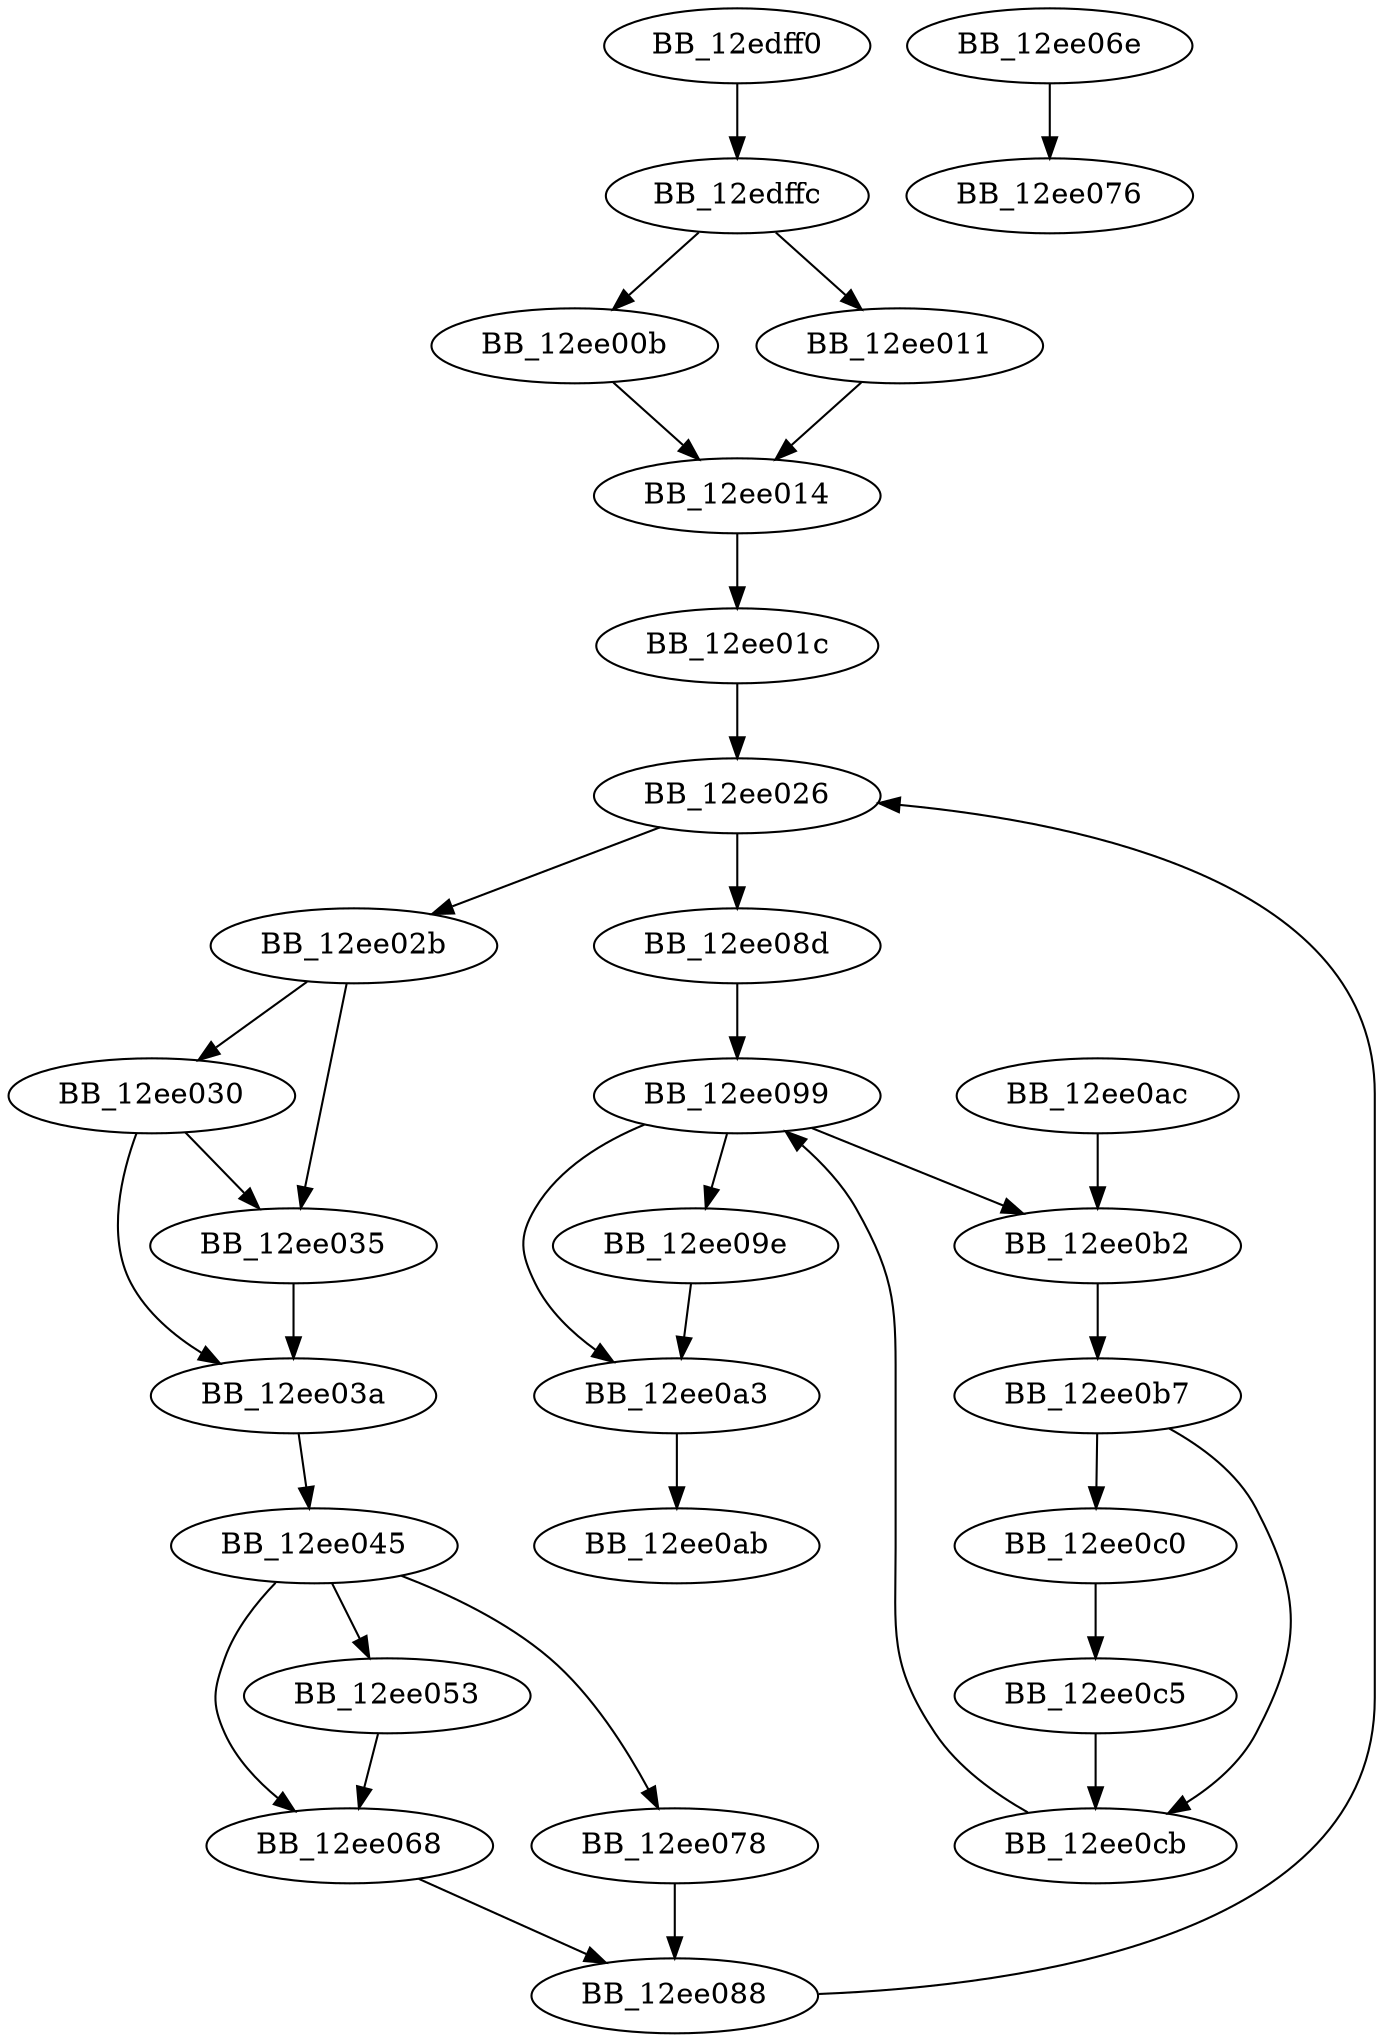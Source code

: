 DiGraph ___FrameUnwindToState{
BB_12edff0->BB_12edffc
BB_12edffc->BB_12ee00b
BB_12edffc->BB_12ee011
BB_12ee00b->BB_12ee014
BB_12ee011->BB_12ee014
BB_12ee014->BB_12ee01c
BB_12ee01c->BB_12ee026
BB_12ee026->BB_12ee02b
BB_12ee026->BB_12ee08d
BB_12ee02b->BB_12ee030
BB_12ee02b->BB_12ee035
BB_12ee030->BB_12ee035
BB_12ee030->BB_12ee03a
BB_12ee035->BB_12ee03a
BB_12ee03a->BB_12ee045
BB_12ee045->BB_12ee053
BB_12ee045->BB_12ee068
BB_12ee045->BB_12ee078
BB_12ee053->BB_12ee068
BB_12ee068->BB_12ee088
BB_12ee06e->BB_12ee076
BB_12ee078->BB_12ee088
BB_12ee088->BB_12ee026
BB_12ee08d->BB_12ee099
BB_12ee099->BB_12ee09e
BB_12ee099->BB_12ee0a3
BB_12ee099->BB_12ee0b2
BB_12ee09e->BB_12ee0a3
BB_12ee0a3->BB_12ee0ab
BB_12ee0ac->BB_12ee0b2
BB_12ee0b2->BB_12ee0b7
BB_12ee0b7->BB_12ee0c0
BB_12ee0b7->BB_12ee0cb
BB_12ee0c0->BB_12ee0c5
BB_12ee0c5->BB_12ee0cb
BB_12ee0cb->BB_12ee099
}
